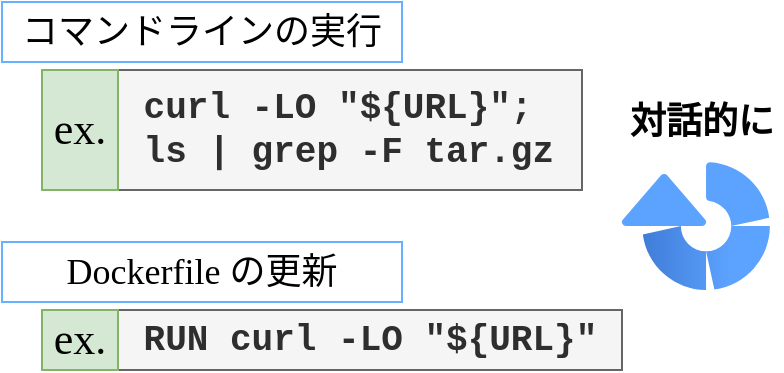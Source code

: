 <mxfile>
    <diagram id="JLw6v6k9_oCFDXbyCz5s" name="ページ1">
        <mxGraphModel dx="522" dy="569" grid="1" gridSize="10" guides="1" tooltips="1" connect="1" arrows="1" fold="1" page="1" pageScale="1" pageWidth="583" pageHeight="413" math="0" shadow="0">
            <root>
                <mxCell id="0"/>
                <mxCell id="1" parent="0"/>
                <mxCell id="2" value="&lt;font style=&quot;font-size: 18px;&quot;&gt;コマンドラインの実行&lt;/font&gt;" style="text;html=1;strokeColor=#66B2FF;fillColor=none;align=center;verticalAlign=middle;whiteSpace=wrap;rounded=0;fontFamily=Noto Sans JP;fontSource=https%3A%2F%2Ffonts.googleapis.com%2Fcss%3Ffamily%3DNoto%2BSans%2BJP;" parent="1" vertex="1">
                    <mxGeometry width="200" height="30" as="geometry"/>
                </mxCell>
                <mxCell id="3" value="Dockerfile の更新" style="text;html=1;strokeColor=#66B2FF;fillColor=none;align=center;verticalAlign=middle;whiteSpace=wrap;rounded=0;fontSize=18;fontFamily=Noto Sans JP;fontSource=https%3A%2F%2Ffonts.googleapis.com%2Fcss%3Ffamily%3DNoto%2BSans%2BJP;" parent="1" vertex="1">
                    <mxGeometry y="120" width="200" height="30" as="geometry"/>
                </mxCell>
                <mxCell id="5" value="" style="image;image=img/lib/atlassian/Bamboo_Logo.svg;fontSize=18;direction=north;flipH=0;imageBorder=none;imageBackground=none;opacity=75;fontFamily=Noto Sans JP;fontSource=https%3A%2F%2Ffonts.googleapis.com%2Fcss%3Ffamily%3DNoto%2BSans%2BJP;" parent="1" vertex="1">
                    <mxGeometry x="310" y="80" width="74" height="64" as="geometry"/>
                </mxCell>
                <mxCell id="7" value="&lt;b style=&quot;&quot;&gt;対話的に&lt;/b&gt;" style="text;html=1;strokeColor=none;fillColor=none;align=center;verticalAlign=middle;whiteSpace=wrap;rounded=0;fontSize=18;fontFamily=Noto Sans JP;fontSource=https%3A%2F%2Ffonts.googleapis.com%2Fcss%3Ffamily%3DNoto%2BSans%2BJP;" parent="1" vertex="1">
                    <mxGeometry x="310" y="50" width="80" height="20" as="geometry"/>
                </mxCell>
                <mxCell id="8" value="&lt;b style=&quot;border-color: var(--border-color); color: rgb(46, 46, 46); font-family: Menlo, Monaco, &amp;quot;Courier New&amp;quot;, monospace; font-size: 18px;&quot;&gt;&amp;nbsp;curl -LO &quot;${URL}&quot;;&lt;br&gt;&amp;nbsp;ls | grep -F tar.gz&lt;/b&gt;" style="text;html=1;strokeColor=#666666;fillColor=#f5f5f5;align=left;verticalAlign=middle;whiteSpace=wrap;rounded=0;fontColor=#333333;fontFamily=Noto Sans JP;fontSource=https%3A%2F%2Ffonts.googleapis.com%2Fcss%3Ffamily%3DNoto%2BSans%2BJP;" parent="1" vertex="1">
                    <mxGeometry x="58" y="34" width="232" height="60" as="geometry"/>
                </mxCell>
                <mxCell id="9" value="&lt;b style=&quot;border-color: var(--border-color); color: rgb(46, 46, 46); font-family: Menlo, Monaco, &amp;quot;Courier New&amp;quot;, monospace;&quot;&gt;&amp;nbsp;RUN curl -LO &quot;${URL}&quot;&lt;/b&gt;" style="text;html=1;strokeColor=#666666;fillColor=#f5f5f5;align=left;verticalAlign=middle;whiteSpace=wrap;rounded=0;fontSize=18;fontColor=#333333;fontFamily=Noto Sans JP;fontSource=https%3A%2F%2Ffonts.googleapis.com%2Fcss%3Ffamily%3DNoto%2BSans%2BJP;" parent="1" vertex="1">
                    <mxGeometry x="58" y="154" width="252" height="30" as="geometry"/>
                </mxCell>
                <mxCell id="10" value="&lt;font style=&quot;font-size: 22px;&quot;&gt;ex.&lt;/font&gt;" style="text;html=1;strokeColor=#82b366;fillColor=#d5e8d4;align=center;verticalAlign=middle;whiteSpace=wrap;rounded=0;fontSize=18;fontFamily=Noto Sans JP;fontSource=https%3A%2F%2Ffonts.googleapis.com%2Fcss%3Ffamily%3DNoto%2BSans%2BJP;" parent="1" vertex="1">
                    <mxGeometry x="20" y="34" width="38" height="60" as="geometry"/>
                </mxCell>
                <mxCell id="13" value="&lt;font style=&quot;font-size: 22px;&quot;&gt;ex.&lt;/font&gt;" style="text;html=1;strokeColor=#82b366;fillColor=#d5e8d4;align=center;verticalAlign=middle;whiteSpace=wrap;rounded=0;fontSize=18;fontFamily=Noto Sans JP;fontSource=https%3A%2F%2Ffonts.googleapis.com%2Fcss%3Ffamily%3DNoto%2BSans%2BJP;" parent="1" vertex="1">
                    <mxGeometry x="20" y="154" width="38" height="30" as="geometry"/>
                </mxCell>
            </root>
        </mxGraphModel>
    </diagram>
</mxfile>